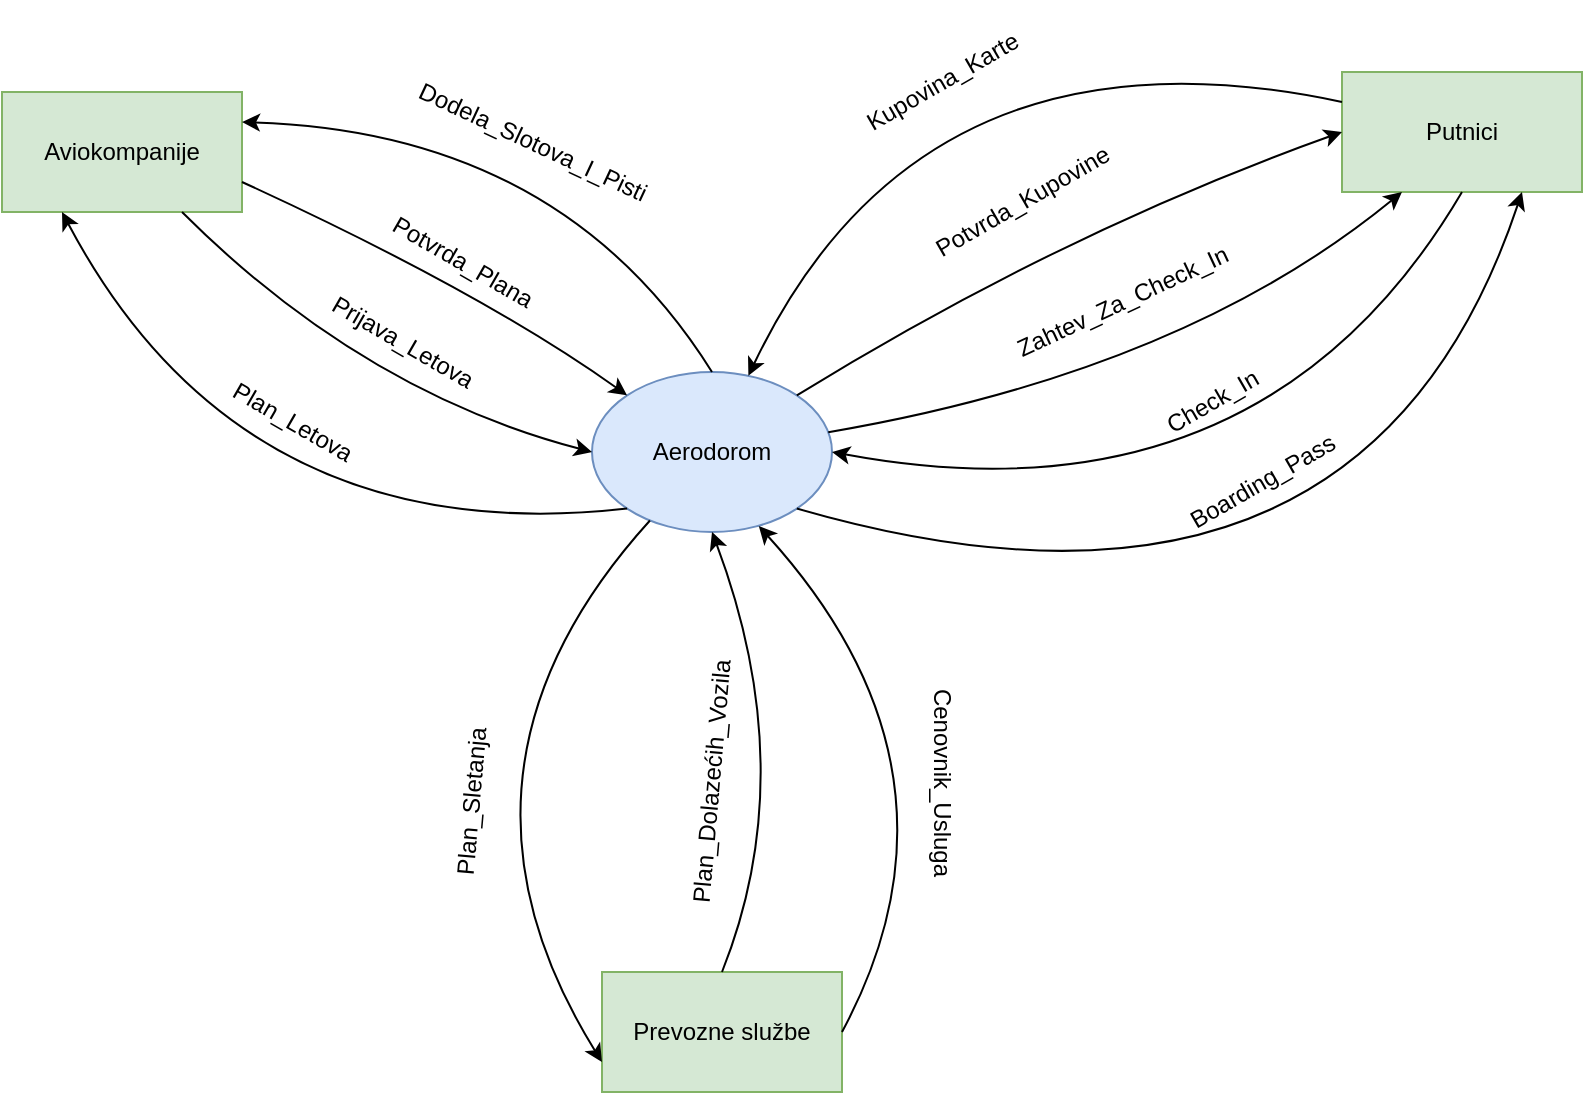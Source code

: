 <mxfile version="24.2.1" type="github" pages="2">
  <diagram name="Page-1" id="dMkPxCsCgYjrnD1cgaSa">
    <mxGraphModel dx="1613" dy="706" grid="1" gridSize="10" guides="1" tooltips="1" connect="1" arrows="1" fold="1" page="1" pageScale="1" pageWidth="850" pageHeight="1100" math="0" shadow="0">
      <root>
        <mxCell id="0" />
        <mxCell id="1" parent="0" />
        <mxCell id="N16-ZTEuNdFkC9tZuBwp-1" value="Aerodorom" style="ellipse;whiteSpace=wrap;html=1;fillColor=#dae8fc;strokeColor=#6c8ebf;" parent="1" vertex="1">
          <mxGeometry x="335" y="240" width="120" height="80" as="geometry" />
        </mxCell>
        <mxCell id="N16-ZTEuNdFkC9tZuBwp-2" value="Aviokompanije" style="rounded=0;whiteSpace=wrap;html=1;fillColor=#d5e8d4;strokeColor=#82b366;" parent="1" vertex="1">
          <mxGeometry x="40" y="100" width="120" height="60" as="geometry" />
        </mxCell>
        <mxCell id="N16-ZTEuNdFkC9tZuBwp-3" value="Putnici" style="rounded=0;whiteSpace=wrap;html=1;fillColor=#d5e8d4;strokeColor=#82b366;" parent="1" vertex="1">
          <mxGeometry x="710" y="90" width="120" height="60" as="geometry" />
        </mxCell>
        <mxCell id="N16-ZTEuNdFkC9tZuBwp-5" value="Prevozne službe" style="rounded=0;whiteSpace=wrap;html=1;fillColor=#d5e8d4;strokeColor=#82b366;" parent="1" vertex="1">
          <mxGeometry x="340" y="540" width="120" height="60" as="geometry" />
        </mxCell>
        <mxCell id="eC6ODSTQ5AMTib5HG7hx-1" value="" style="curved=1;endArrow=classic;html=1;rounded=0;exitX=0;exitY=0.25;exitDx=0;exitDy=0;" parent="1" source="N16-ZTEuNdFkC9tZuBwp-3" target="N16-ZTEuNdFkC9tZuBwp-1" edge="1">
          <mxGeometry width="50" height="50" relative="1" as="geometry">
            <mxPoint x="432.426" y="183.356" as="sourcePoint" />
            <mxPoint x="590" y="76.64" as="targetPoint" />
            <Array as="points">
              <mxPoint x="500" y="60" />
            </Array>
          </mxGeometry>
        </mxCell>
        <mxCell id="eC6ODSTQ5AMTib5HG7hx-2" value="" style="curved=1;endArrow=classic;html=1;rounded=0;entryX=0;entryY=0.5;entryDx=0;entryDy=0;exitX=1;exitY=0;exitDx=0;exitDy=0;" parent="1" source="N16-ZTEuNdFkC9tZuBwp-1" target="N16-ZTEuNdFkC9tZuBwp-3" edge="1">
          <mxGeometry width="50" height="50" relative="1" as="geometry">
            <mxPoint x="480" y="250" as="sourcePoint" />
            <mxPoint x="628" y="200" as="targetPoint" />
            <Array as="points">
              <mxPoint x="570" y="170" />
            </Array>
          </mxGeometry>
        </mxCell>
        <mxCell id="eC6ODSTQ5AMTib5HG7hx-4" value="" style="curved=1;endArrow=classic;html=1;rounded=0;entryX=1;entryY=0.25;entryDx=0;entryDy=0;exitX=0.5;exitY=0;exitDx=0;exitDy=0;" parent="1" source="N16-ZTEuNdFkC9tZuBwp-1" target="N16-ZTEuNdFkC9tZuBwp-2" edge="1">
          <mxGeometry width="50" height="50" relative="1" as="geometry">
            <mxPoint x="330" y="250" as="sourcePoint" />
            <mxPoint x="300" y="160" as="targetPoint" />
            <Array as="points">
              <mxPoint x="320" y="120" />
            </Array>
          </mxGeometry>
        </mxCell>
        <mxCell id="eC6ODSTQ5AMTib5HG7hx-7" value="" style="curved=1;endArrow=classic;html=1;rounded=0;exitX=0.75;exitY=1;exitDx=0;exitDy=0;entryX=0;entryY=0.5;entryDx=0;entryDy=0;" parent="1" source="N16-ZTEuNdFkC9tZuBwp-2" target="N16-ZTEuNdFkC9tZuBwp-1" edge="1">
          <mxGeometry width="50" height="50" relative="1" as="geometry">
            <mxPoint x="320" y="310" as="sourcePoint" />
            <mxPoint x="380" y="280" as="targetPoint" />
            <Array as="points">
              <mxPoint x="220" y="250" />
            </Array>
          </mxGeometry>
        </mxCell>
        <mxCell id="eC6ODSTQ5AMTib5HG7hx-9" value="Prijava_Letova" style="text;html=1;align=center;verticalAlign=middle;resizable=0;points=[];autosize=1;strokeColor=none;fillColor=none;rotation=30;" parent="1" vertex="1">
          <mxGeometry x="190" y="210" width="100" height="30" as="geometry" />
        </mxCell>
        <mxCell id="eC6ODSTQ5AMTib5HG7hx-13" value="" style="curved=1;endArrow=classic;html=1;rounded=0;entryX=0.25;entryY=1;entryDx=0;entryDy=0;exitX=0;exitY=1;exitDx=0;exitDy=0;" parent="1" source="N16-ZTEuNdFkC9tZuBwp-1" target="N16-ZTEuNdFkC9tZuBwp-2" edge="1">
          <mxGeometry width="50" height="50" relative="1" as="geometry">
            <mxPoint x="350" y="370" as="sourcePoint" />
            <mxPoint x="140" y="340" as="targetPoint" />
            <Array as="points">
              <mxPoint x="160" y="330" />
            </Array>
          </mxGeometry>
        </mxCell>
        <mxCell id="eC6ODSTQ5AMTib5HG7hx-15" value="Plan_Letova" style="text;html=1;align=center;verticalAlign=middle;resizable=0;points=[];autosize=1;strokeColor=none;fillColor=none;rotation=30;" parent="1" vertex="1">
          <mxGeometry x="140" y="250" width="90" height="30" as="geometry" />
        </mxCell>
        <mxCell id="eC6ODSTQ5AMTib5HG7hx-16" value="" style="curved=1;endArrow=classic;html=1;rounded=0;entryX=1;entryY=0.5;entryDx=0;entryDy=0;exitX=0.5;exitY=1;exitDx=0;exitDy=0;" parent="1" source="N16-ZTEuNdFkC9tZuBwp-3" target="N16-ZTEuNdFkC9tZuBwp-1" edge="1">
          <mxGeometry width="50" height="50" relative="1" as="geometry">
            <mxPoint x="400" y="380" as="sourcePoint" />
            <mxPoint x="450" y="330" as="targetPoint" />
            <Array as="points">
              <mxPoint x="670" y="320" />
            </Array>
          </mxGeometry>
        </mxCell>
        <mxCell id="zYkxHDBRKhAp642EZ0QI-1" value="" style="curved=1;endArrow=classic;html=1;rounded=0;exitX=0.5;exitY=0;exitDx=0;exitDy=0;entryX=0.5;entryY=1;entryDx=0;entryDy=0;" edge="1" parent="1" source="N16-ZTEuNdFkC9tZuBwp-5" target="N16-ZTEuNdFkC9tZuBwp-1">
          <mxGeometry width="50" height="50" relative="1" as="geometry">
            <mxPoint x="265" y="370" as="sourcePoint" />
            <mxPoint x="465" y="480.0" as="targetPoint" />
            <Array as="points">
              <mxPoint x="440" y="440" />
            </Array>
          </mxGeometry>
        </mxCell>
        <mxCell id="zYkxHDBRKhAp642EZ0QI-2" value="Plan_Dolazećih_Vozila" style="text;html=1;align=center;verticalAlign=middle;resizable=0;points=[];autosize=1;strokeColor=none;fillColor=none;rotation=-85;" vertex="1" parent="1">
          <mxGeometry x="320" y="430" width="150" height="30" as="geometry" />
        </mxCell>
        <mxCell id="zYkxHDBRKhAp642EZ0QI-4" value="" style="curved=1;endArrow=classic;html=1;rounded=0;entryX=0;entryY=0.75;entryDx=0;entryDy=0;" edge="1" parent="1" source="N16-ZTEuNdFkC9tZuBwp-1" target="N16-ZTEuNdFkC9tZuBwp-5">
          <mxGeometry width="50" height="50" relative="1" as="geometry">
            <mxPoint x="395" y="390" as="sourcePoint" />
            <mxPoint x="176" y="500" as="targetPoint" />
            <Array as="points">
              <mxPoint x="250" y="440" />
            </Array>
          </mxGeometry>
        </mxCell>
        <mxCell id="zYkxHDBRKhAp642EZ0QI-5" value="Plan_Sletanja" style="text;html=1;align=center;verticalAlign=middle;resizable=0;points=[];autosize=1;strokeColor=none;fillColor=none;rotation=-85;" vertex="1" parent="1">
          <mxGeometry x="225" y="440" width="100" height="30" as="geometry" />
        </mxCell>
        <mxCell id="zYkxHDBRKhAp642EZ0QI-8" value="Kupovina_Karte" style="text;html=1;align=center;verticalAlign=middle;resizable=0;points=[];autosize=1;strokeColor=none;fillColor=none;rotation=-30;" vertex="1" parent="1">
          <mxGeometry x="455" y="80" width="110" height="30" as="geometry" />
        </mxCell>
        <mxCell id="zYkxHDBRKhAp642EZ0QI-9" value="Check_In" style="text;html=1;align=center;verticalAlign=middle;resizable=0;points=[];autosize=1;strokeColor=none;fillColor=none;rotation=-30;" vertex="1" parent="1">
          <mxGeometry x="610" y="240" width="70" height="30" as="geometry" />
        </mxCell>
        <mxCell id="zYkxHDBRKhAp642EZ0QI-10" value="Potvrda_Kupovine" style="text;html=1;align=center;verticalAlign=middle;resizable=0;points=[];autosize=1;strokeColor=none;fillColor=none;rotation=-30;" vertex="1" parent="1">
          <mxGeometry x="490" y="140" width="120" height="30" as="geometry" />
        </mxCell>
        <mxCell id="zYkxHDBRKhAp642EZ0QI-11" value="" style="curved=1;endArrow=classic;html=1;rounded=0;entryX=0.75;entryY=1;entryDx=0;entryDy=0;exitX=1;exitY=1;exitDx=0;exitDy=0;" edge="1" parent="1" source="N16-ZTEuNdFkC9tZuBwp-1" target="N16-ZTEuNdFkC9tZuBwp-3">
          <mxGeometry width="50" height="50" relative="1" as="geometry">
            <mxPoint x="480" y="310" as="sourcePoint" />
            <mxPoint x="758" y="198" as="targetPoint" />
            <Array as="points">
              <mxPoint x="720" y="390" />
            </Array>
          </mxGeometry>
        </mxCell>
        <mxCell id="zYkxHDBRKhAp642EZ0QI-12" value="Boarding_Pass" style="text;html=1;align=center;verticalAlign=middle;resizable=0;points=[];autosize=1;strokeColor=none;fillColor=none;rotation=-30;" vertex="1" parent="1">
          <mxGeometry x="620" y="280" width="100" height="30" as="geometry" />
        </mxCell>
        <mxCell id="zYkxHDBRKhAp642EZ0QI-7" value="Cenovnik_Usluga" style="text;html=1;align=center;verticalAlign=middle;resizable=0;points=[];autosize=1;strokeColor=none;fillColor=none;rotation=90;" vertex="1" parent="1">
          <mxGeometry x="450" y="430" width="120" height="30" as="geometry" />
        </mxCell>
        <mxCell id="20pqZ-qQ1fz9dVUpyZc0-2" value="" style="curved=1;endArrow=classic;html=1;rounded=0;exitX=1;exitY=0.5;exitDx=0;exitDy=0;entryX=0.695;entryY=0.963;entryDx=0;entryDy=0;entryPerimeter=0;" edge="1" parent="1" source="N16-ZTEuNdFkC9tZuBwp-5" target="N16-ZTEuNdFkC9tZuBwp-1">
          <mxGeometry width="50" height="50" relative="1" as="geometry">
            <mxPoint x="490" y="550" as="sourcePoint" />
            <mxPoint x="540" y="340" as="targetPoint" />
            <Array as="points">
              <mxPoint x="530" y="440" />
            </Array>
          </mxGeometry>
        </mxCell>
        <mxCell id="20pqZ-qQ1fz9dVUpyZc0-3" value="" style="curved=1;endArrow=classic;html=1;rounded=0;entryX=0.25;entryY=1;entryDx=0;entryDy=0;" edge="1" parent="1" source="N16-ZTEuNdFkC9tZuBwp-1" target="N16-ZTEuNdFkC9tZuBwp-3">
          <mxGeometry width="50" height="50" relative="1" as="geometry">
            <mxPoint x="510" y="272" as="sourcePoint" />
            <mxPoint x="708" y="150" as="targetPoint" />
            <Array as="points">
              <mxPoint x="630" y="240" />
            </Array>
          </mxGeometry>
        </mxCell>
        <mxCell id="20pqZ-qQ1fz9dVUpyZc0-4" value="Zahtev_Za_Check_In" style="text;html=1;align=center;verticalAlign=middle;resizable=0;points=[];autosize=1;strokeColor=none;fillColor=none;rotation=-25;" vertex="1" parent="1">
          <mxGeometry x="530" y="190" width="140" height="30" as="geometry" />
        </mxCell>
        <mxCell id="20pqZ-qQ1fz9dVUpyZc0-7" value="" style="curved=1;endArrow=classic;html=1;rounded=0;exitX=1;exitY=0.75;exitDx=0;exitDy=0;entryX=0;entryY=0;entryDx=0;entryDy=0;" edge="1" parent="1" source="N16-ZTEuNdFkC9tZuBwp-2" target="N16-ZTEuNdFkC9tZuBwp-1">
          <mxGeometry width="50" height="50" relative="1" as="geometry">
            <mxPoint x="160" y="130" as="sourcePoint" />
            <mxPoint x="365" y="250" as="targetPoint" />
            <Array as="points">
              <mxPoint x="280" y="200" />
            </Array>
          </mxGeometry>
        </mxCell>
        <mxCell id="20pqZ-qQ1fz9dVUpyZc0-8" value="Potvrda_Plana" style="text;html=1;align=center;verticalAlign=middle;resizable=0;points=[];autosize=1;strokeColor=none;fillColor=none;rotation=30;" vertex="1" parent="1">
          <mxGeometry x="220" y="170" width="100" height="30" as="geometry" />
        </mxCell>
        <mxCell id="7MpKoGEB8ea7BJYRipoG-3" value="Dodela_Slotova_I_Pisti" style="text;html=1;align=center;verticalAlign=middle;resizable=0;points=[];autosize=1;strokeColor=none;fillColor=none;rotation=25;" vertex="1" parent="1">
          <mxGeometry x="230" y="110" width="150" height="30" as="geometry" />
        </mxCell>
      </root>
    </mxGraphModel>
  </diagram>
  <diagram id="cO6h47wYBghp1ktlheMK" name="Page-2">
    <mxGraphModel dx="1518" dy="665" grid="1" gridSize="10" guides="1" tooltips="1" connect="1" arrows="1" fold="1" page="1" pageScale="1" pageWidth="850" pageHeight="1100" math="0" shadow="0">
      <root>
        <mxCell id="0" />
        <mxCell id="1" parent="0" />
        <mxCell id="houEtgWsFy5UspwWMb9l-1" value="Aviokompanije" style="rounded=0;whiteSpace=wrap;html=1;fillColor=#d5e8d4;strokeColor=#82b366;" vertex="1" parent="1">
          <mxGeometry x="120" y="120" width="120" height="60" as="geometry" />
        </mxCell>
        <mxCell id="0xqfVrp4b1bftH8xwtyg-1" value="Planiranje letova" style="ellipse;whiteSpace=wrap;html=1;fillColor=#dae8fc;strokeColor=#6c8ebf;" vertex="1" parent="1">
          <mxGeometry x="170" y="340" width="120" height="80" as="geometry" />
        </mxCell>
        <mxCell id="Dn5GRyshy98DUhFxPVZw-1" value="Putnici" style="rounded=0;whiteSpace=wrap;html=1;fillColor=#d5e8d4;strokeColor=#82b366;" vertex="1" parent="1">
          <mxGeometry x="640" y="80" width="120" height="60" as="geometry" />
        </mxCell>
        <mxCell id="Dfk5P6YJcLooCQe7PNhi-1" value="Kontrola leta" style="rounded=0;whiteSpace=wrap;html=1;fillColor=#d5e8d4;strokeColor=#82b366;" vertex="1" parent="1">
          <mxGeometry x="360" y="720" width="120" height="60" as="geometry" />
        </mxCell>
        <mxCell id="NCgKyQcCPiFBieHoFDSB-1" value="" style="curved=1;endArrow=classic;html=1;rounded=0;exitX=0;exitY=0.5;exitDx=0;exitDy=0;entryX=0;entryY=0.5;entryDx=0;entryDy=0;" edge="1" parent="1" source="houEtgWsFy5UspwWMb9l-1" target="0xqfVrp4b1bftH8xwtyg-1">
          <mxGeometry width="50" height="50" relative="1" as="geometry">
            <mxPoint x="130" y="160" as="sourcePoint" />
            <mxPoint x="335" y="280" as="targetPoint" />
            <Array as="points">
              <mxPoint x="60" y="270" />
            </Array>
          </mxGeometry>
        </mxCell>
        <mxCell id="JEQnsf-7jHkJQ71hlSPF-1" value="Prijava_Letova" style="text;html=1;align=center;verticalAlign=middle;resizable=0;points=[];autosize=1;strokeColor=none;fillColor=none;rotation=70;" vertex="1" parent="1">
          <mxGeometry x="70" y="260" width="100" height="30" as="geometry" />
        </mxCell>
        <mxCell id="OCJ2jR5yOItix6bKATbG-1" value="" style="curved=1;endArrow=classic;html=1;rounded=0;exitX=0;exitY=0;exitDx=0;exitDy=0;entryX=0.25;entryY=1;entryDx=0;entryDy=0;" edge="1" parent="1" source="0xqfVrp4b1bftH8xwtyg-1" target="houEtgWsFy5UspwWMb9l-1">
          <mxGeometry width="50" height="50" relative="1" as="geometry">
            <mxPoint x="375" y="240" as="sourcePoint" />
            <mxPoint x="425" y="470" as="targetPoint" />
            <Array as="points">
              <mxPoint x="210" y="260" />
            </Array>
          </mxGeometry>
        </mxCell>
        <mxCell id="TrhFGSTtI_R5pJDU0I7N-1" value="Plan_Letova" style="text;html=1;align=center;verticalAlign=middle;resizable=0;points=[];autosize=1;strokeColor=none;fillColor=none;rotation=75;" vertex="1" parent="1">
          <mxGeometry x="160" y="240" width="90" height="30" as="geometry" />
        </mxCell>
        <mxCell id="12fRXHdi0EV1YNjGP5Z--1" value="" style="curved=1;endArrow=classic;html=1;rounded=0;exitX=0.75;exitY=1;exitDx=0;exitDy=0;entryX=0.5;entryY=0;entryDx=0;entryDy=0;" edge="1" parent="1" source="houEtgWsFy5UspwWMb9l-1" target="0xqfVrp4b1bftH8xwtyg-1">
          <mxGeometry width="50" height="50" relative="1" as="geometry">
            <mxPoint x="350" y="180" as="sourcePoint" />
            <mxPoint x="400" y="410" as="targetPoint" />
            <Array as="points">
              <mxPoint x="280" y="260" />
            </Array>
          </mxGeometry>
        </mxCell>
        <mxCell id="018LYgL7rWXPZSjDY07F-1" value="Potvrda_Plana" style="text;html=1;align=center;verticalAlign=middle;resizable=0;points=[];autosize=1;strokeColor=none;fillColor=none;rotation=65;" vertex="1" parent="1">
          <mxGeometry x="210" y="220" width="100" height="30" as="geometry" />
        </mxCell>
        <mxCell id="snK7xoVcONatg_tLJExO-1" value="" style="curved=1;endArrow=classic;html=1;rounded=0;entryX=1;entryY=0.5;entryDx=0;entryDy=0;exitX=1;exitY=0.5;exitDx=0;exitDy=0;" edge="1" parent="1" source="0xqfVrp4b1bftH8xwtyg-1" target="houEtgWsFy5UspwWMb9l-1">
          <mxGeometry width="50" height="50" relative="1" as="geometry">
            <mxPoint x="378" y="361" as="sourcePoint" />
            <mxPoint x="340" y="189" as="targetPoint" />
            <Array as="points">
              <mxPoint x="360" y="240" />
            </Array>
          </mxGeometry>
        </mxCell>
        <mxCell id="XzmND1r6t3HyRyocEvdl-1" value="Dodeljeni_Slotovi_I_Piste" style="text;html=1;align=center;verticalAlign=middle;resizable=0;points=[];autosize=1;strokeColor=none;fillColor=none;rotation=60;" vertex="1" parent="1">
          <mxGeometry x="250" y="210" width="160" height="30" as="geometry" />
        </mxCell>
        <mxCell id="050FwJRo7Dyw4U1e3LNl-5" value="" style="group" vertex="1" connectable="0" parent="1">
          <mxGeometry x="140" y="535" width="120" height="30" as="geometry" />
        </mxCell>
        <mxCell id="050FwJRo7Dyw4U1e3LNl-1" value="" style="endArrow=none;html=1;rounded=0;" edge="1" parent="050FwJRo7Dyw4U1e3LNl-5">
          <mxGeometry width="50" height="50" relative="1" as="geometry">
            <mxPoint y="25" as="sourcePoint" />
            <mxPoint x="120" y="25" as="targetPoint" />
          </mxGeometry>
        </mxCell>
        <mxCell id="050FwJRo7Dyw4U1e3LNl-2" value="Planirani_Letovi" style="text;html=1;align=center;verticalAlign=middle;whiteSpace=wrap;rounded=0;" vertex="1" parent="050FwJRo7Dyw4U1e3LNl-5">
          <mxGeometry x="30" width="60" height="30" as="geometry" />
        </mxCell>
        <mxCell id="050FwJRo7Dyw4U1e3LNl-3" value="" style="endArrow=none;html=1;rounded=0;" edge="1" parent="050FwJRo7Dyw4U1e3LNl-5">
          <mxGeometry width="50" height="50" relative="1" as="geometry">
            <mxPoint as="sourcePoint" />
            <mxPoint x="120" as="targetPoint" />
          </mxGeometry>
        </mxCell>
        <mxCell id="050FwJRo7Dyw4U1e3LNl-6" value="" style="curved=1;endArrow=classic;html=1;rounded=0;exitX=0;exitY=1;exitDx=0;exitDy=0;" edge="1" parent="1" source="0xqfVrp4b1bftH8xwtyg-1">
          <mxGeometry width="50" height="50" relative="1" as="geometry">
            <mxPoint x="170" y="430" as="sourcePoint" />
            <mxPoint x="200" y="530" as="targetPoint" />
            <Array as="points">
              <mxPoint x="150" y="470" />
            </Array>
          </mxGeometry>
        </mxCell>
      </root>
    </mxGraphModel>
  </diagram>
</mxfile>
